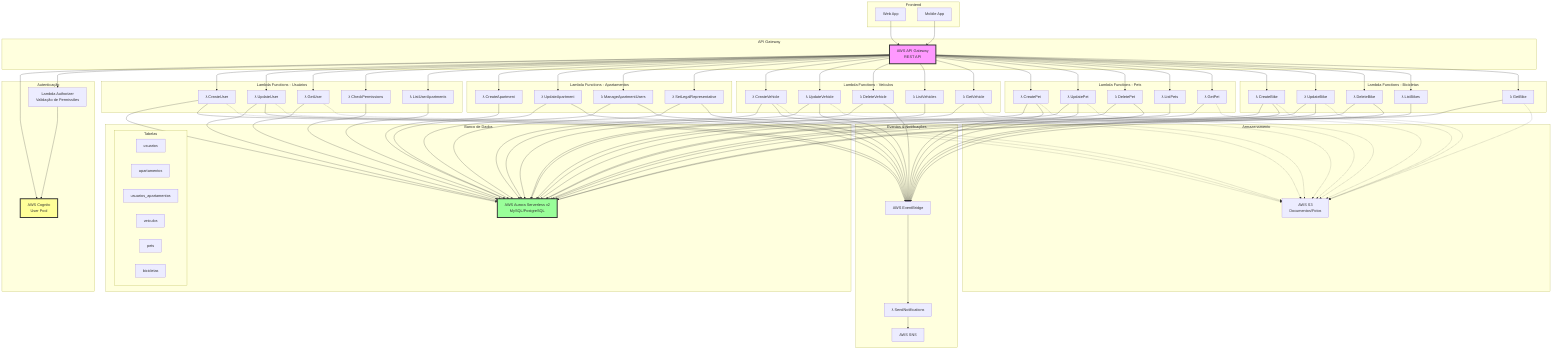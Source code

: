graph TB
    subgraph "Frontend"
        WEB[Web App]
        MOBILE[Mobile App]
    end

    subgraph "API Gateway"
        APIGW[AWS API Gateway<br/>REST API]
    end

    subgraph "Autenticação"
        COGNITO[AWS Cognito<br/>User Pool]
        AUTHORIZER[Lambda Authorizer<br/>Validação de Permissões]
    end

    subgraph "Lambda Functions - Usuários"
        LF_USER_CREATE[λ CreateUser]
        LF_USER_UPDATE[λ UpdateUser]
        LF_USER_GET[λ GetUser]
        LF_USER_PERMISSIONS[λ CheckPermissions]
        LF_USER_APARTMENTS[λ ListUserApartments]
    end

    subgraph "Lambda Functions - Apartamentos"
        LF_APT_CREATE[λ CreateApartment]
        LF_APT_UPDATE[λ UpdateApartment]
        LF_APT_USERS[λ ManageApartmentUsers]
        LF_APT_REP[λ SetLegalRepresentative]
    end

    subgraph "Lambda Functions - Veículos"
        LF_VEH_CREATE[λ CreateVehicle]
        LF_VEH_UPDATE[λ UpdateVehicle]
        LF_VEH_DELETE[λ DeleteVehicle]
        LF_VEH_LIST[λ ListVehicles]
        LF_VEH_GET[λ GetVehicle]
    end

    subgraph "Lambda Functions - Pets"
        LF_PET_CREATE[λ CreatePet]
        LF_PET_UPDATE[λ UpdatePet]
        LF_PET_DELETE[λ DeletePet]
        LF_PET_LIST[λ ListPets]
        LF_PET_GET[λ GetPet]
    end

    subgraph "Lambda Functions - Bicicletas"
        LF_BIKE_CREATE[λ CreateBike]
        LF_BIKE_UPDATE[λ UpdateBike]
        LF_BIKE_DELETE[λ DeleteBike]
        LF_BIKE_LIST[λ ListBikes]
        LF_BIKE_GET[λ GetBike]
    end

    subgraph "Banco de Dados"
        AURORA[AWS Aurora Serverless v2<br/>MySQL/PostgreSQL]
        
        subgraph "Tabelas"
            TB_USERS[usuarios]
            TB_APTS[apartamentos]
            TB_USER_APT[usuarios_apartamentos]
            TB_VEHICLES[veiculos]
            TB_PETS[pets]
            TB_BIKES[bicicletas]
        end
    end

    subgraph "Eventos & Notificações"
        EVENTBRIDGE[AWS EventBridge]
        LF_NOTIFY[λ SendNotifications]
        SNS[AWS SNS]
    end

    subgraph "Armazenamento"
        S3[AWS S3<br/>Documentos/Fotos]
    end

    %% Conexões Frontend
    WEB --> APIGW
    MOBILE --> APIGW

    %% Autenticação
    APIGW --> COGNITO
    APIGW --> AUTHORIZER
    AUTHORIZER --> COGNITO

    %% API para Lambdas
    APIGW --> LF_USER_CREATE
    APIGW --> LF_USER_UPDATE
    APIGW --> LF_USER_GET
    APIGW --> LF_USER_PERMISSIONS
    APIGW --> LF_USER_APARTMENTS

    APIGW --> LF_APT_CREATE
    APIGW --> LF_APT_UPDATE
    APIGW --> LF_APT_USERS
    APIGW --> LF_APT_REP

    APIGW --> LF_VEH_CREATE
    APIGW --> LF_VEH_UPDATE
    APIGW --> LF_VEH_DELETE
    APIGW --> LF_VEH_LIST
    APIGW --> LF_VEH_GET

    APIGW --> LF_PET_CREATE
    APIGW --> LF_PET_UPDATE
    APIGW --> LF_PET_DELETE
    APIGW --> LF_PET_LIST
    APIGW --> LF_PET_GET

    APIGW --> LF_BIKE_CREATE
    APIGW --> LF_BIKE_UPDATE
    APIGW --> LF_BIKE_DELETE
    APIGW --> LF_BIKE_LIST
    APIGW --> LF_BIKE_GET

    %% Lambdas para Aurora
    LF_USER_CREATE --> AURORA
    LF_USER_UPDATE --> AURORA
    LF_USER_GET --> AURORA
    LF_USER_PERMISSIONS --> AURORA
    LF_USER_APARTMENTS --> AURORA

    LF_APT_CREATE --> AURORA
    LF_APT_UPDATE --> AURORA
    LF_APT_USERS --> AURORA
    LF_APT_REP --> AURORA

    LF_VEH_CREATE --> AURORA
    LF_VEH_UPDATE --> AURORA
    LF_VEH_DELETE --> AURORA
    LF_VEH_LIST --> AURORA
    LF_VEH_GET --> AURORA

    LF_PET_CREATE --> AURORA
    LF_PET_UPDATE --> AURORA
    LF_PET_DELETE --> AURORA
    LF_PET_LIST --> AURORA
    LF_PET_GET --> AURORA

    LF_BIKE_CREATE --> AURORA
    LF_BIKE_UPDATE --> AURORA
    LF_BIKE_DELETE --> AURORA
    LF_BIKE_LIST --> AURORA
    LF_BIKE_GET --> AURORA

    %% Eventos
    LF_USER_CREATE --> EVENTBRIDGE
    LF_USER_UPDATE --> EVENTBRIDGE
    
    LF_APT_UPDATE --> EVENTBRIDGE
    LF_APT_USERS --> EVENTBRIDGE
    LF_APT_REP --> EVENTBRIDGE
    
    LF_VEH_CREATE --> EVENTBRIDGE
    LF_VEH_UPDATE --> EVENTBRIDGE
    LF_VEH_DELETE --> EVENTBRIDGE

    LF_PET_CREATE --> EVENTBRIDGE
    LF_PET_UPDATE --> EVENTBRIDGE
    LF_PET_DELETE --> EVENTBRIDGE

    LF_BIKE_CREATE --> EVENTBRIDGE
    LF_BIKE_UPDATE --> EVENTBRIDGE
    LF_BIKE_DELETE --> EVENTBRIDGE  

    EVENTBRIDGE --> LF_NOTIFY
    LF_NOTIFY --> SNS

    %% S3
    LF_USER_CREATE -.-> S3
    LF_USER_UPDATE -.-> S3
    LF_USER_GET -.-> S3

    LF_BIKE_CREATE -.-> S3
    LF_BIKE_UPDATE -.-> S3
    LF_BIKE_GET -.-> S3

    LF_PET_CREATE -.-> S3
    LF_PET_UPDATE -.-> S3
    LF_PET_GET -.-> S3

    LF_VEH_CREATE -.-> S3
    LF_VEH_UPDATE -.-> S3
    LF_VEH_GET -.-> S3



    style APIGW fill:#f9f,stroke:#333,stroke-width:4px
    style AURORA fill:#9f9,stroke:#333,stroke-width:4px
    style COGNITO fill:#ff9,stroke:#333,stroke-width:4px